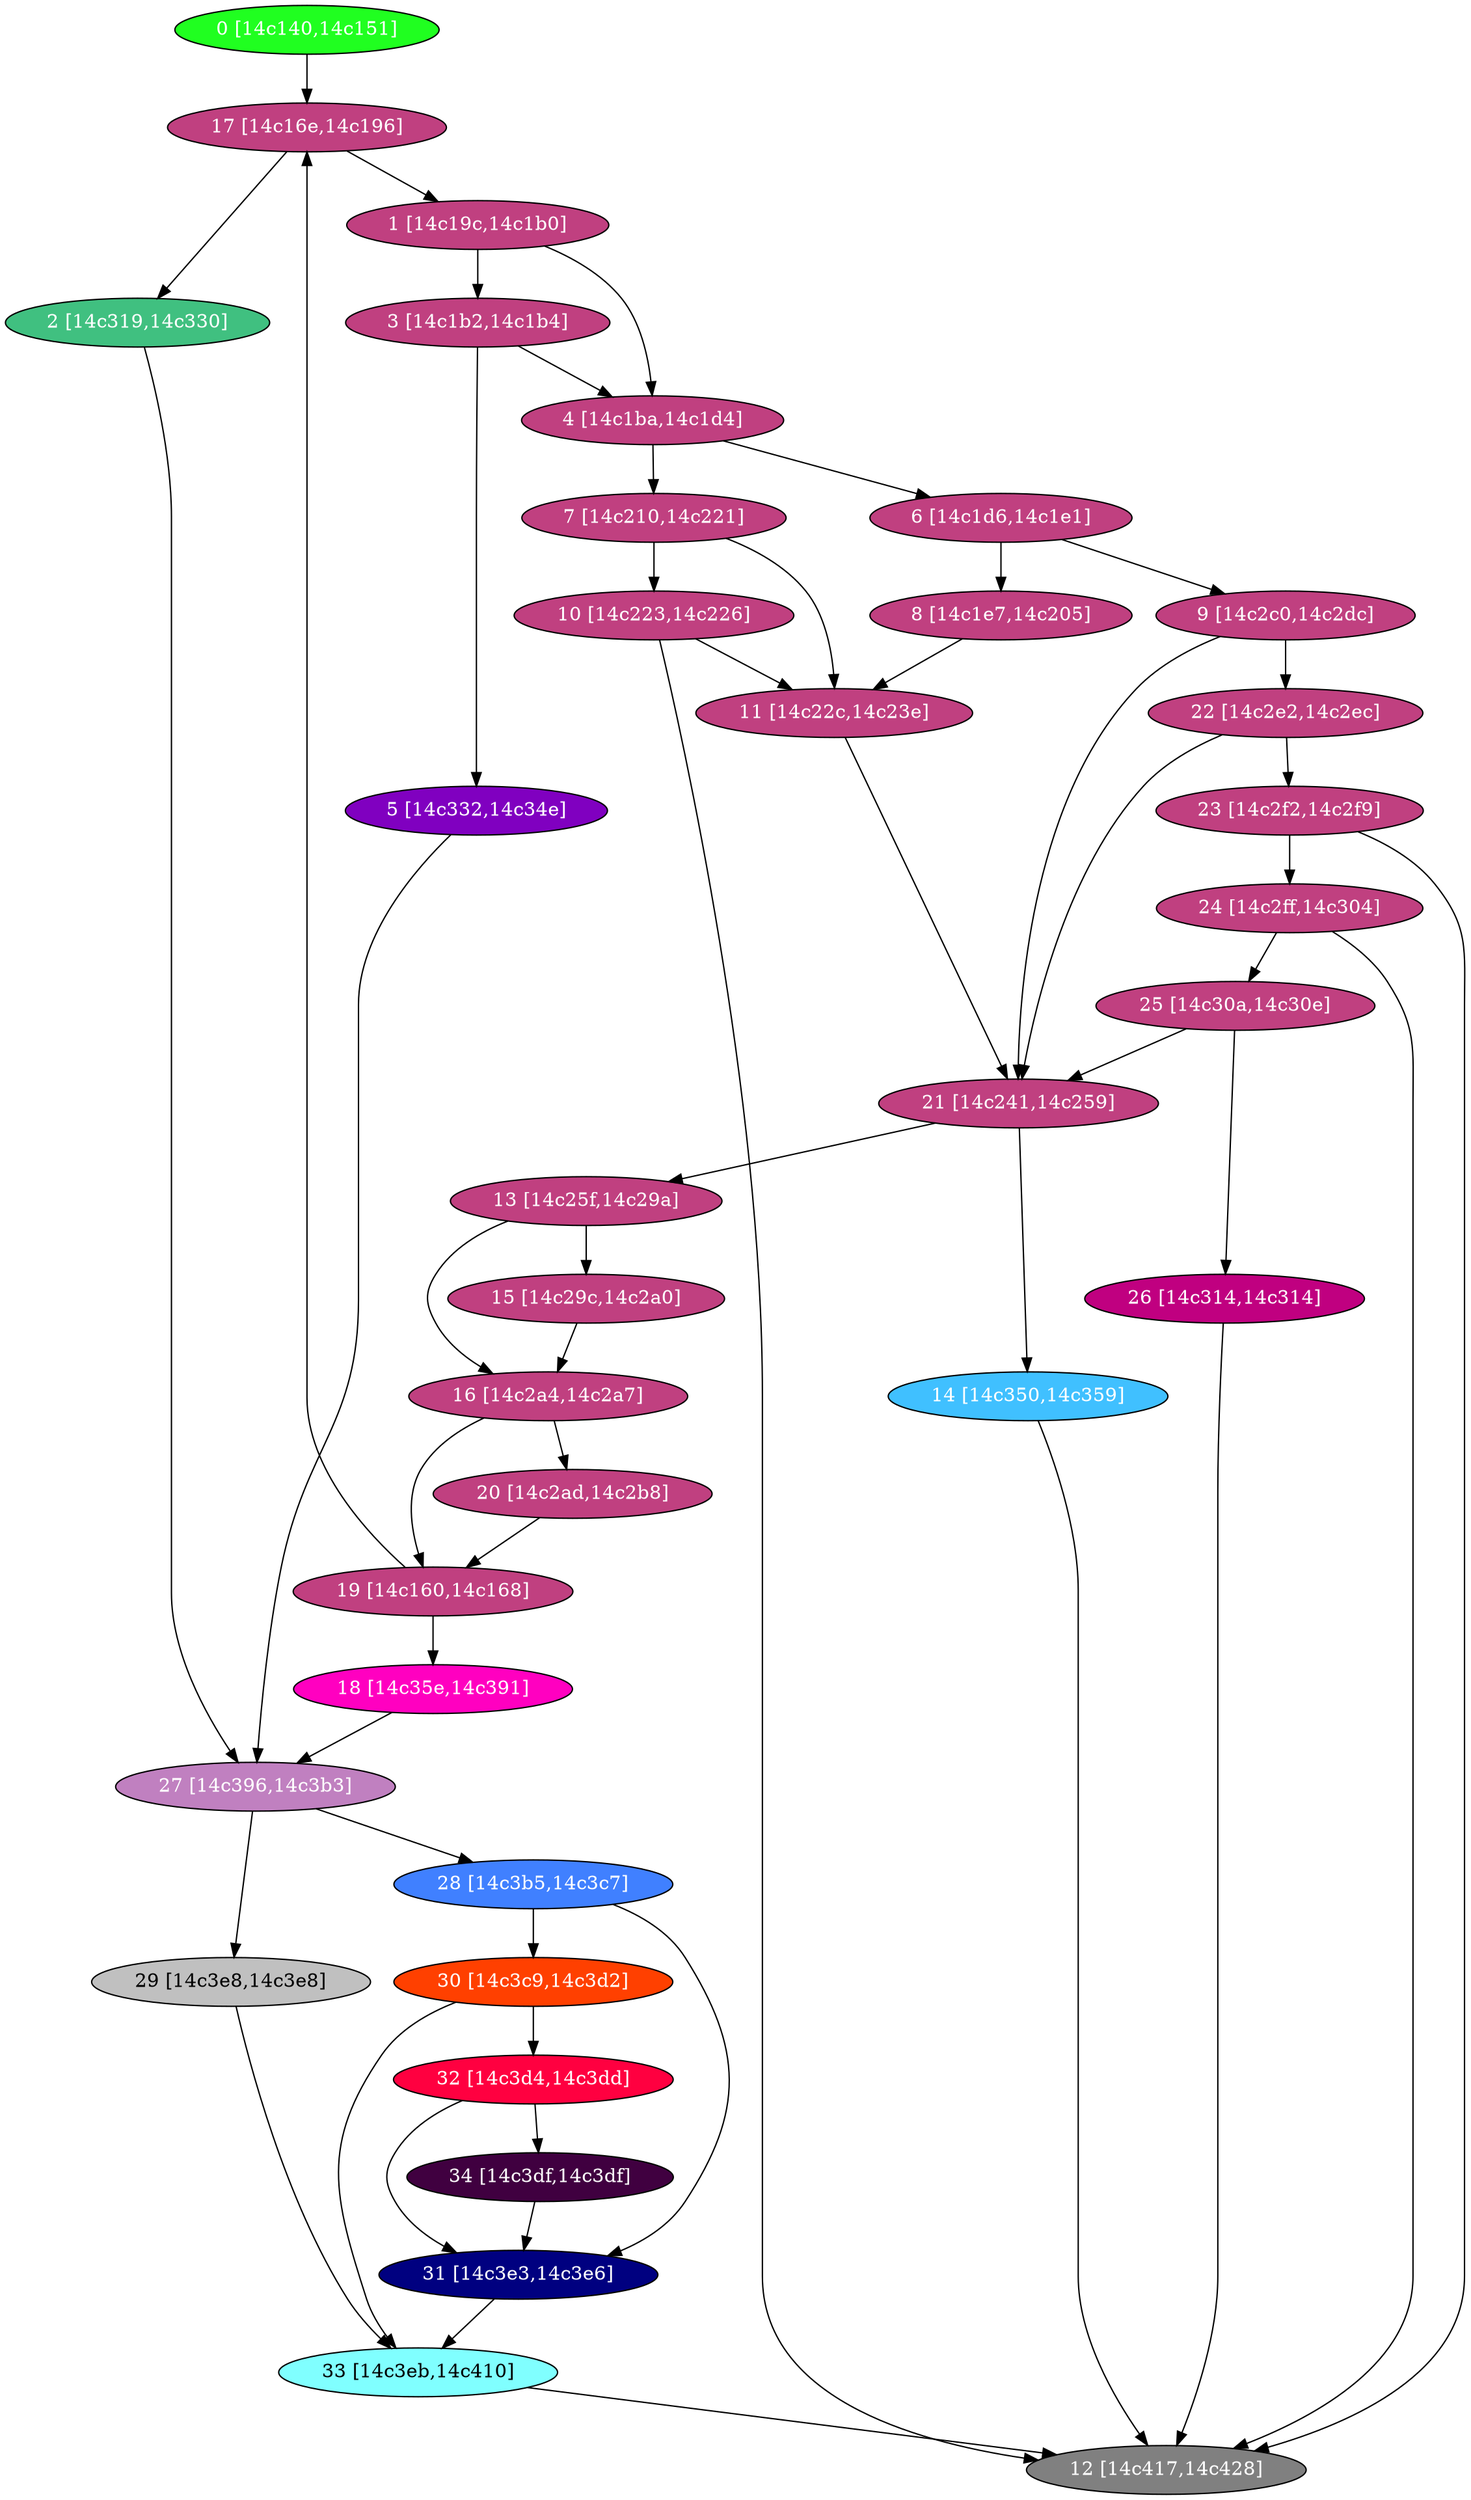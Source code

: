diGraph libnss3{
	libnss3_0  [style=filled fillcolor="#20FF20" fontcolor="#ffffff" shape=oval label="0 [14c140,14c151]"]
	libnss3_1  [style=filled fillcolor="#C04080" fontcolor="#ffffff" shape=oval label="1 [14c19c,14c1b0]"]
	libnss3_2  [style=filled fillcolor="#40C080" fontcolor="#ffffff" shape=oval label="2 [14c319,14c330]"]
	libnss3_3  [style=filled fillcolor="#C04080" fontcolor="#ffffff" shape=oval label="3 [14c1b2,14c1b4]"]
	libnss3_4  [style=filled fillcolor="#C04080" fontcolor="#ffffff" shape=oval label="4 [14c1ba,14c1d4]"]
	libnss3_5  [style=filled fillcolor="#8000C0" fontcolor="#ffffff" shape=oval label="5 [14c332,14c34e]"]
	libnss3_6  [style=filled fillcolor="#C04080" fontcolor="#ffffff" shape=oval label="6 [14c1d6,14c1e1]"]
	libnss3_7  [style=filled fillcolor="#C04080" fontcolor="#ffffff" shape=oval label="7 [14c210,14c221]"]
	libnss3_8  [style=filled fillcolor="#C04080" fontcolor="#ffffff" shape=oval label="8 [14c1e7,14c205]"]
	libnss3_9  [style=filled fillcolor="#C04080" fontcolor="#ffffff" shape=oval label="9 [14c2c0,14c2dc]"]
	libnss3_a  [style=filled fillcolor="#C04080" fontcolor="#ffffff" shape=oval label="10 [14c223,14c226]"]
	libnss3_b  [style=filled fillcolor="#C04080" fontcolor="#ffffff" shape=oval label="11 [14c22c,14c23e]"]
	libnss3_c  [style=filled fillcolor="#808080" fontcolor="#ffffff" shape=oval label="12 [14c417,14c428]"]
	libnss3_d  [style=filled fillcolor="#C04080" fontcolor="#ffffff" shape=oval label="13 [14c25f,14c29a]"]
	libnss3_e  [style=filled fillcolor="#40C0FF" fontcolor="#ffffff" shape=oval label="14 [14c350,14c359]"]
	libnss3_f  [style=filled fillcolor="#C04080" fontcolor="#ffffff" shape=oval label="15 [14c29c,14c2a0]"]
	libnss3_10  [style=filled fillcolor="#C04080" fontcolor="#ffffff" shape=oval label="16 [14c2a4,14c2a7]"]
	libnss3_11  [style=filled fillcolor="#C04080" fontcolor="#ffffff" shape=oval label="17 [14c16e,14c196]"]
	libnss3_12  [style=filled fillcolor="#FF00C0" fontcolor="#ffffff" shape=oval label="18 [14c35e,14c391]"]
	libnss3_13  [style=filled fillcolor="#C04080" fontcolor="#ffffff" shape=oval label="19 [14c160,14c168]"]
	libnss3_14  [style=filled fillcolor="#C04080" fontcolor="#ffffff" shape=oval label="20 [14c2ad,14c2b8]"]
	libnss3_15  [style=filled fillcolor="#C04080" fontcolor="#ffffff" shape=oval label="21 [14c241,14c259]"]
	libnss3_16  [style=filled fillcolor="#C04080" fontcolor="#ffffff" shape=oval label="22 [14c2e2,14c2ec]"]
	libnss3_17  [style=filled fillcolor="#C04080" fontcolor="#ffffff" shape=oval label="23 [14c2f2,14c2f9]"]
	libnss3_18  [style=filled fillcolor="#C04080" fontcolor="#ffffff" shape=oval label="24 [14c2ff,14c304]"]
	libnss3_19  [style=filled fillcolor="#C04080" fontcolor="#ffffff" shape=oval label="25 [14c30a,14c30e]"]
	libnss3_1a  [style=filled fillcolor="#C00080" fontcolor="#ffffff" shape=oval label="26 [14c314,14c314]"]
	libnss3_1b  [style=filled fillcolor="#C080C0" fontcolor="#ffffff" shape=oval label="27 [14c396,14c3b3]"]
	libnss3_1c  [style=filled fillcolor="#4080FF" fontcolor="#ffffff" shape=oval label="28 [14c3b5,14c3c7]"]
	libnss3_1d  [style=filled fillcolor="#C0C0C0" fontcolor="#000000" shape=oval label="29 [14c3e8,14c3e8]"]
	libnss3_1e  [style=filled fillcolor="#FF4000" fontcolor="#ffffff" shape=oval label="30 [14c3c9,14c3d2]"]
	libnss3_1f  [style=filled fillcolor="#000080" fontcolor="#ffffff" shape=oval label="31 [14c3e3,14c3e6]"]
	libnss3_20  [style=filled fillcolor="#FF0040" fontcolor="#ffffff" shape=oval label="32 [14c3d4,14c3dd]"]
	libnss3_21  [style=filled fillcolor="#80FFFF" fontcolor="#000000" shape=oval label="33 [14c3eb,14c410]"]
	libnss3_22  [style=filled fillcolor="#400040" fontcolor="#ffffff" shape=oval label="34 [14c3df,14c3df]"]

	libnss3_0 -> libnss3_11
	libnss3_1 -> libnss3_3
	libnss3_1 -> libnss3_4
	libnss3_2 -> libnss3_1b
	libnss3_3 -> libnss3_4
	libnss3_3 -> libnss3_5
	libnss3_4 -> libnss3_6
	libnss3_4 -> libnss3_7
	libnss3_5 -> libnss3_1b
	libnss3_6 -> libnss3_8
	libnss3_6 -> libnss3_9
	libnss3_7 -> libnss3_a
	libnss3_7 -> libnss3_b
	libnss3_8 -> libnss3_b
	libnss3_9 -> libnss3_15
	libnss3_9 -> libnss3_16
	libnss3_a -> libnss3_b
	libnss3_a -> libnss3_c
	libnss3_b -> libnss3_15
	libnss3_d -> libnss3_f
	libnss3_d -> libnss3_10
	libnss3_e -> libnss3_c
	libnss3_f -> libnss3_10
	libnss3_10 -> libnss3_13
	libnss3_10 -> libnss3_14
	libnss3_11 -> libnss3_1
	libnss3_11 -> libnss3_2
	libnss3_12 -> libnss3_1b
	libnss3_13 -> libnss3_11
	libnss3_13 -> libnss3_12
	libnss3_14 -> libnss3_13
	libnss3_15 -> libnss3_d
	libnss3_15 -> libnss3_e
	libnss3_16 -> libnss3_15
	libnss3_16 -> libnss3_17
	libnss3_17 -> libnss3_c
	libnss3_17 -> libnss3_18
	libnss3_18 -> libnss3_c
	libnss3_18 -> libnss3_19
	libnss3_19 -> libnss3_15
	libnss3_19 -> libnss3_1a
	libnss3_1a -> libnss3_c
	libnss3_1b -> libnss3_1c
	libnss3_1b -> libnss3_1d
	libnss3_1c -> libnss3_1e
	libnss3_1c -> libnss3_1f
	libnss3_1d -> libnss3_21
	libnss3_1e -> libnss3_20
	libnss3_1e -> libnss3_21
	libnss3_1f -> libnss3_21
	libnss3_20 -> libnss3_1f
	libnss3_20 -> libnss3_22
	libnss3_21 -> libnss3_c
	libnss3_22 -> libnss3_1f
}